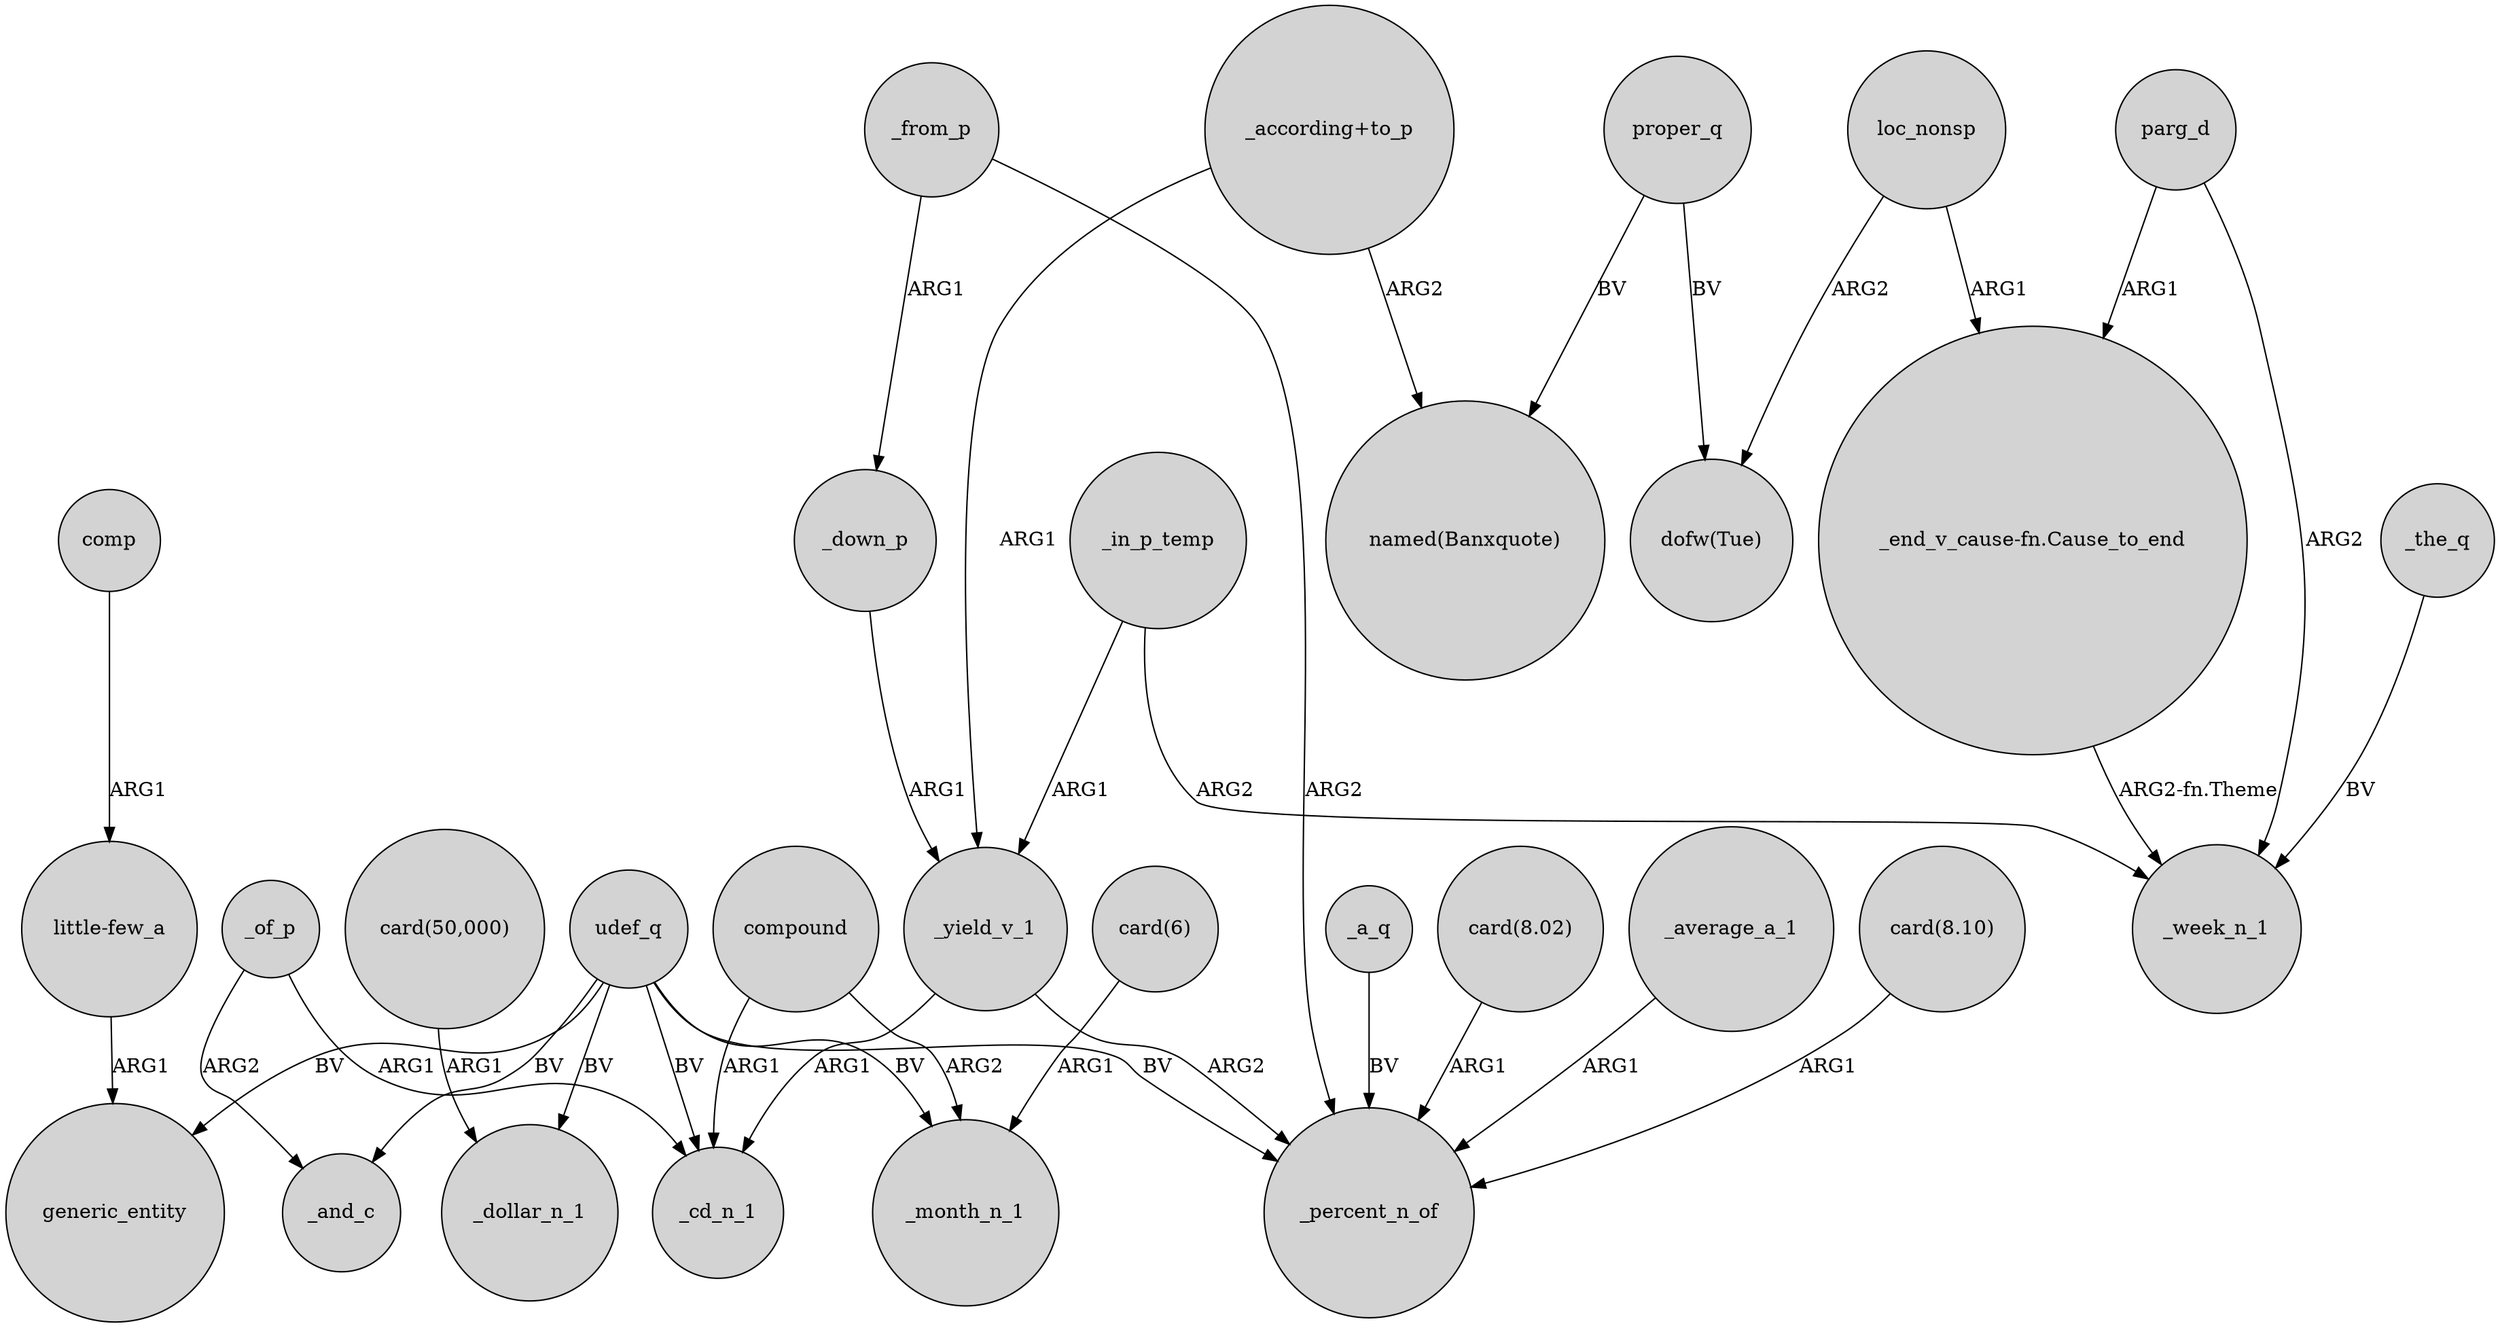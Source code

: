 digraph {
	node [shape=circle style=filled]
	_of_p -> _cd_n_1 [label=ARG1]
	_down_p -> _yield_v_1 [label=ARG1]
	compound -> _month_n_1 [label=ARG2]
	_in_p_temp -> _yield_v_1 [label=ARG1]
	udef_q -> generic_entity [label=BV]
	"_end_v_cause-fn.Cause_to_end" -> _week_n_1 [label="ARG2-fn.Theme"]
	proper_q -> "named(Banxquote)" [label=BV]
	_from_p -> _down_p [label=ARG1]
	_yield_v_1 -> _cd_n_1 [label=ARG1]
	parg_d -> _week_n_1 [label=ARG2]
	"_according+to_p" -> "named(Banxquote)" [label=ARG2]
	compound -> _cd_n_1 [label=ARG1]
	_in_p_temp -> _week_n_1 [label=ARG2]
	_of_p -> _and_c [label=ARG2]
	proper_q -> "dofw(Tue)" [label=BV]
	"_according+to_p" -> _yield_v_1 [label=ARG1]
	udef_q -> _month_n_1 [label=BV]
	udef_q -> _cd_n_1 [label=BV]
	loc_nonsp -> "_end_v_cause-fn.Cause_to_end" [label=ARG1]
	loc_nonsp -> "dofw(Tue)" [label=ARG2]
	parg_d -> "_end_v_cause-fn.Cause_to_end" [label=ARG1]
	_the_q -> _week_n_1 [label=BV]
	comp -> "little-few_a" [label=ARG1]
	"card(50,000)" -> _dollar_n_1 [label=ARG1]
	"card(8.02)" -> _percent_n_of [label=ARG1]
	_yield_v_1 -> _percent_n_of [label=ARG2]
	_average_a_1 -> _percent_n_of [label=ARG1]
	_from_p -> _percent_n_of [label=ARG2]
	udef_q -> _percent_n_of [label=BV]
	"card(6)" -> _month_n_1 [label=ARG1]
	"card(8.10)" -> _percent_n_of [label=ARG1]
	udef_q -> _and_c [label=BV]
	udef_q -> _dollar_n_1 [label=BV]
	"little-few_a" -> generic_entity [label=ARG1]
	_a_q -> _percent_n_of [label=BV]
}
